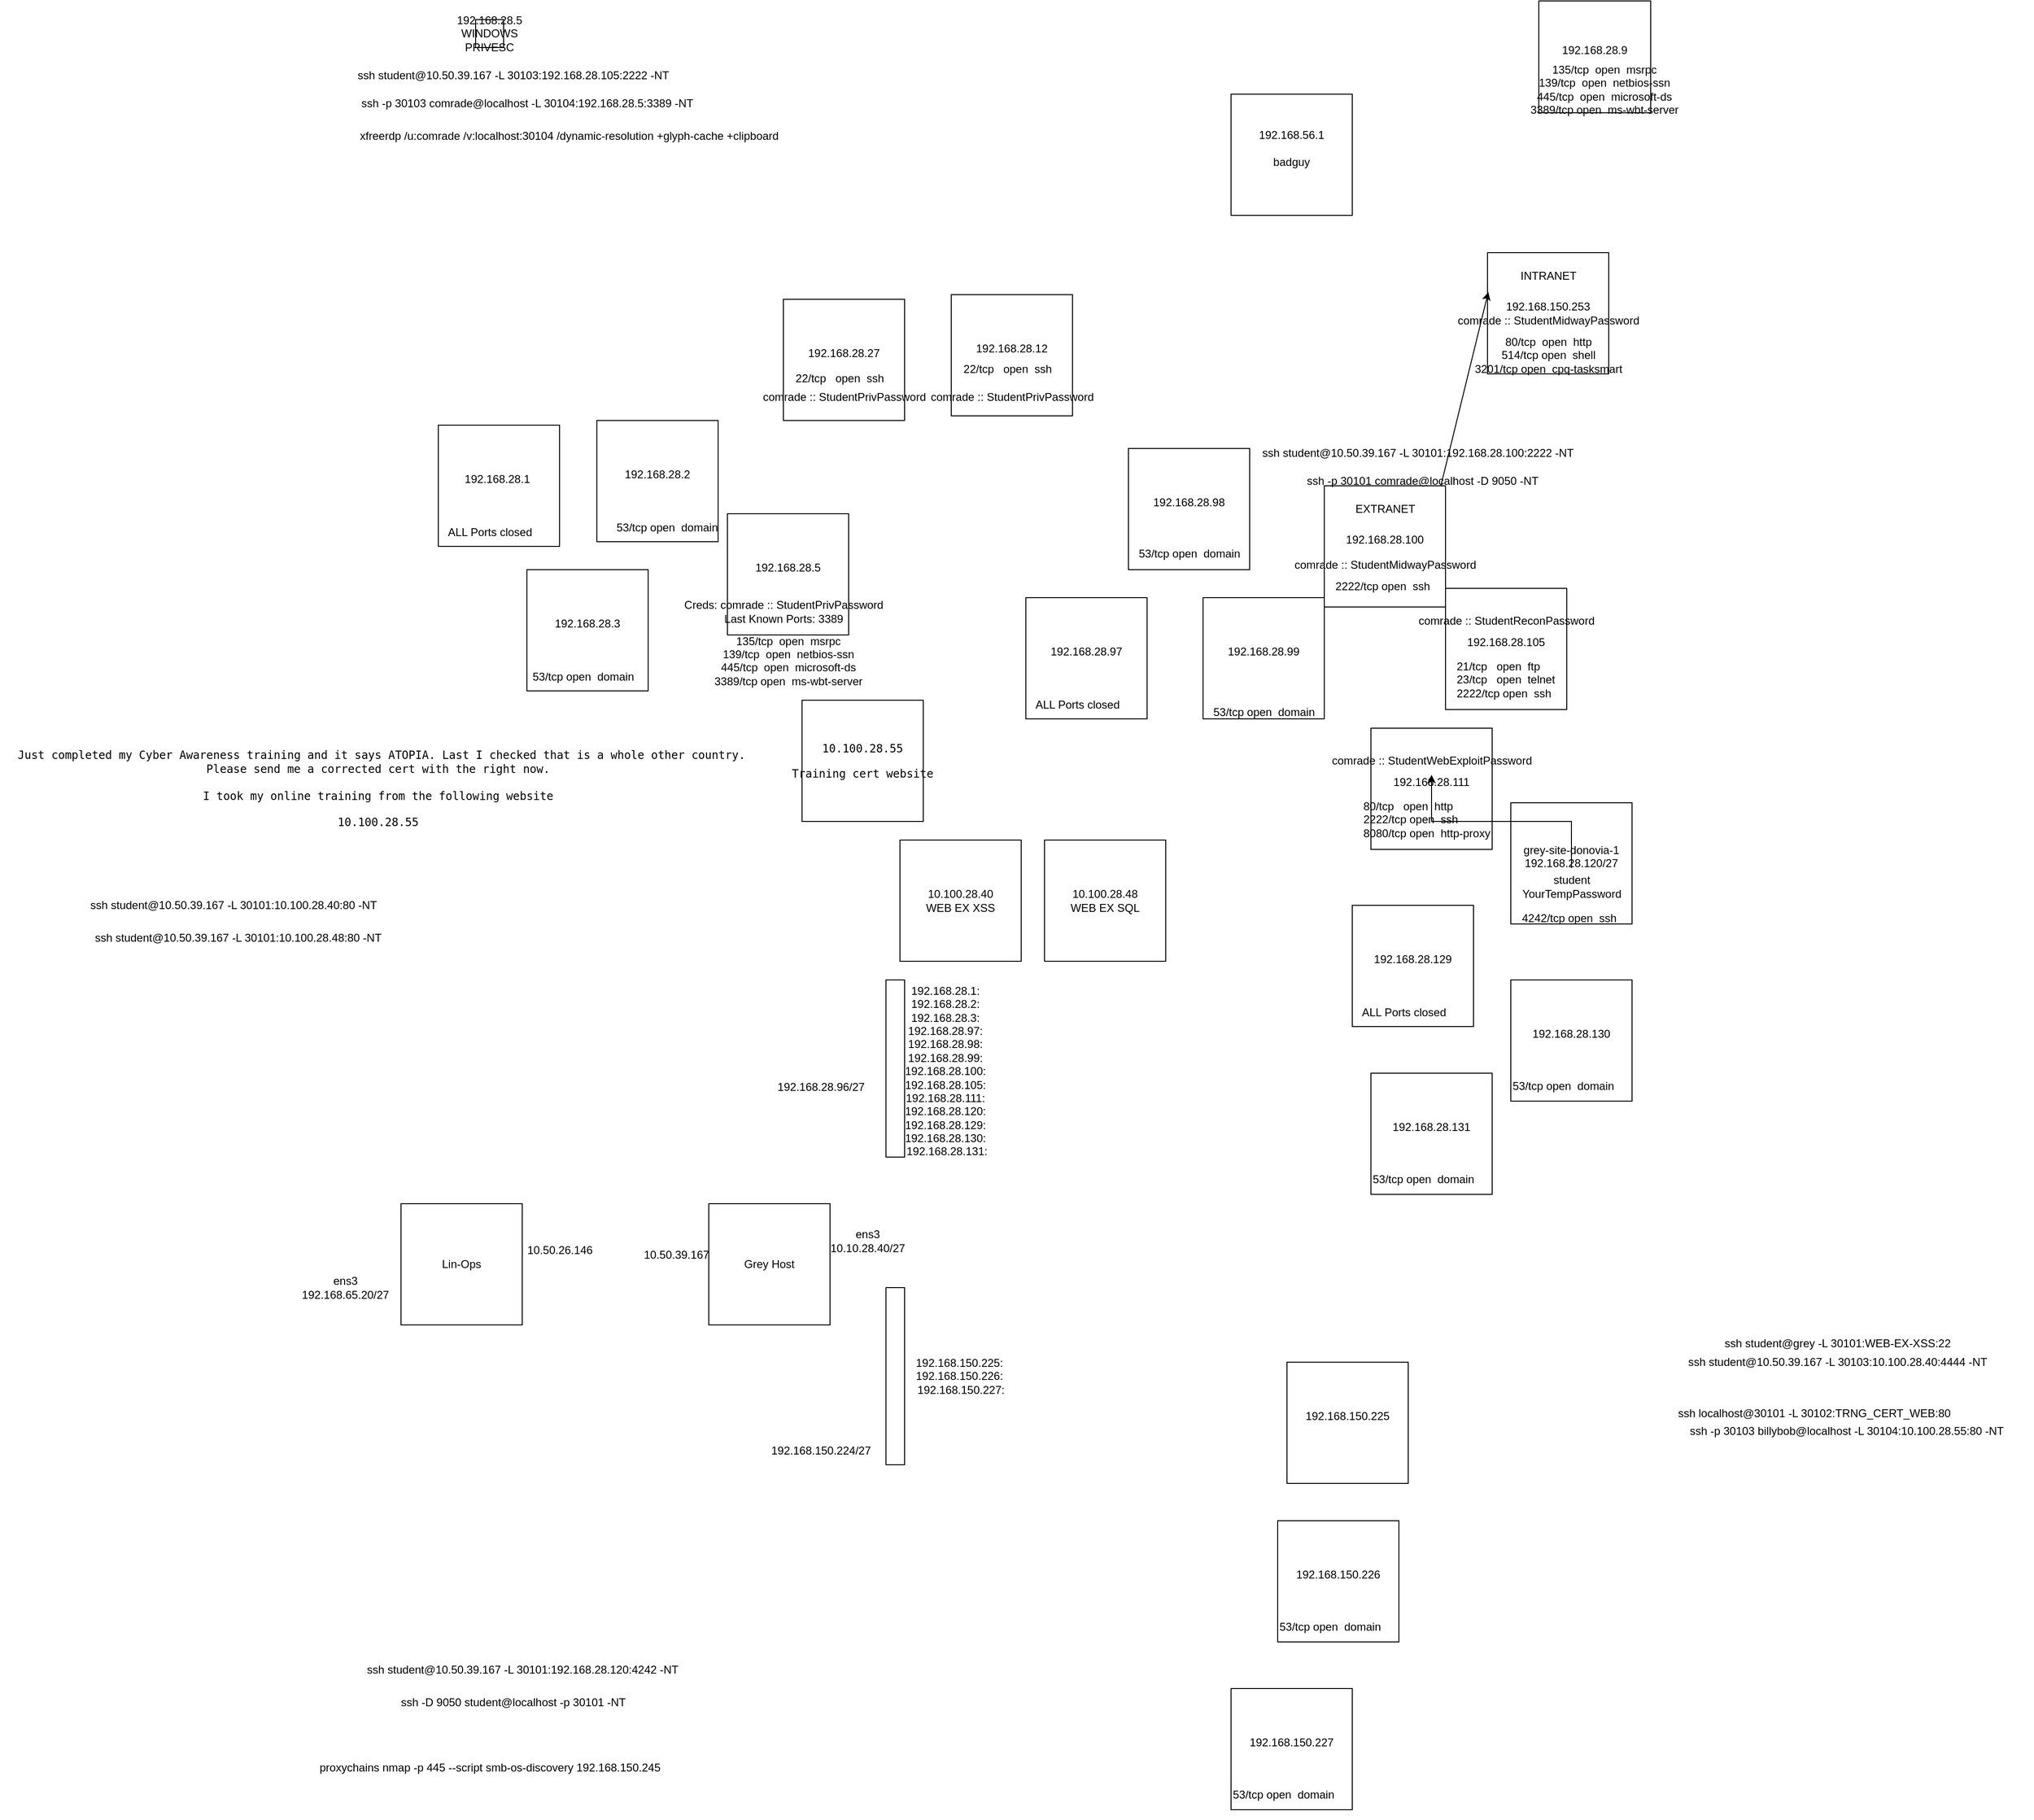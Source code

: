 <mxfile version="20.0.3" type="device"><diagram id="nBiz5xZ20Zb57Wfcp-3p" name="Page-1"><mxGraphModel dx="5075" dy="3713" grid="1" gridSize="10" guides="1" tooltips="1" connect="1" arrows="1" fold="1" page="1" pageScale="1" pageWidth="1100" pageHeight="1700" math="0" shadow="0"><root><mxCell id="0"/><mxCell id="1" parent="0"/><mxCell id="q_dpPqodjdDTJ5ayBCHL-1" value="Lin-Ops" style="whiteSpace=wrap;html=1;aspect=fixed;" parent="1" vertex="1"><mxGeometry x="-40" y="210" width="130" height="130" as="geometry"/></mxCell><mxCell id="q_dpPqodjdDTJ5ayBCHL-2" value="ens3&lt;br&gt;192.168.65.20/27" style="text;html=1;align=center;verticalAlign=middle;resizable=0;points=[];autosize=1;strokeColor=none;fillColor=none;" parent="1" vertex="1"><mxGeometry x="-160" y="280" width="120" height="40" as="geometry"/></mxCell><mxCell id="q_dpPqodjdDTJ5ayBCHL-4" value="Grey Host" style="whiteSpace=wrap;html=1;aspect=fixed;" parent="1" vertex="1"><mxGeometry x="290" y="210" width="130" height="130" as="geometry"/></mxCell><mxCell id="q_dpPqodjdDTJ5ayBCHL-5" value="ens3&lt;br&gt;10.10.28.40/27" style="text;html=1;align=center;verticalAlign=middle;resizable=0;points=[];autosize=1;strokeColor=none;fillColor=none;" parent="1" vertex="1"><mxGeometry x="410" y="230" width="100" height="40" as="geometry"/></mxCell><mxCell id="q_dpPqodjdDTJ5ayBCHL-7" value="&lt;div&gt;192.168.28.1:&amp;nbsp;&lt;/div&gt;&lt;div&gt;192.168.28.2:&amp;nbsp;&lt;/div&gt;&lt;div&gt;192.168.28.3:&amp;nbsp;&lt;/div&gt;&lt;div&gt;192.168.28.97:&amp;nbsp;&lt;/div&gt;&lt;div&gt;192.168.28.98:&amp;nbsp;&lt;/div&gt;&lt;div&gt;192.168.28.99:&amp;nbsp;&lt;/div&gt;&lt;div&gt;192.168.28.100:&amp;nbsp;&lt;/div&gt;&lt;div&gt;192.168.28.105:&amp;nbsp;&lt;/div&gt;&lt;div&gt;&lt;span style=&quot;background-color: initial;&quot;&gt;192.168.28.111:&amp;nbsp;&lt;/span&gt;&lt;/div&gt;&lt;div&gt;192.168.28.120:&amp;nbsp;&lt;/div&gt;&lt;div&gt;192.168.28.129:&amp;nbsp;&lt;/div&gt;&lt;div&gt;192.168.28.130:&amp;nbsp;&lt;/div&gt;&lt;div&gt;192.168.28.131:&lt;/div&gt;&lt;div&gt;&lt;br&gt;&lt;/div&gt;" style="text;html=1;align=center;verticalAlign=middle;resizable=0;points=[];autosize=1;strokeColor=none;fillColor=none;" parent="1" vertex="1"><mxGeometry x="490" y="-30" width="110" height="210" as="geometry"/></mxCell><mxCell id="q_dpPqodjdDTJ5ayBCHL-10" value="" style="rounded=0;whiteSpace=wrap;html=1;" parent="1" vertex="1"><mxGeometry x="480" y="-30" width="20" height="190" as="geometry"/></mxCell><mxCell id="q_dpPqodjdDTJ5ayBCHL-11" value="192.168.28.96/27" style="text;html=1;align=center;verticalAlign=middle;resizable=0;points=[];autosize=1;strokeColor=none;fillColor=none;" parent="1" vertex="1"><mxGeometry x="350" y="70" width="120" height="30" as="geometry"/></mxCell><mxCell id="q_dpPqodjdDTJ5ayBCHL-12" value="" style="rounded=0;whiteSpace=wrap;html=1;" parent="1" vertex="1"><mxGeometry x="480" y="300" width="20" height="190" as="geometry"/></mxCell><mxCell id="q_dpPqodjdDTJ5ayBCHL-13" value="192.168.150.224/27" style="text;html=1;align=center;verticalAlign=middle;resizable=0;points=[];autosize=1;strokeColor=none;fillColor=none;" parent="1" vertex="1"><mxGeometry x="345" y="460" width="130" height="30" as="geometry"/></mxCell><mxCell id="q_dpPqodjdDTJ5ayBCHL-14" value="&lt;div&gt;192.168.150.225:&amp;nbsp;&lt;/div&gt;&lt;div&gt;192.168.150.226:&amp;nbsp;&lt;/div&gt;&lt;div&gt;192.168.150.227:&lt;/div&gt;" style="text;html=1;align=center;verticalAlign=middle;resizable=0;points=[];autosize=1;strokeColor=none;fillColor=none;" parent="1" vertex="1"><mxGeometry x="500" y="365" width="120" height="60" as="geometry"/></mxCell><mxCell id="q_dpPqodjdDTJ5ayBCHL-15" value="&lt;div style=&quot;&quot;&gt;192.168.28.1&amp;nbsp;&lt;/div&gt;&lt;div&gt;&lt;br&gt;&lt;/div&gt;" style="whiteSpace=wrap;html=1;aspect=fixed;" parent="1" vertex="1"><mxGeometry y="-625" width="130" height="130" as="geometry"/></mxCell><mxCell id="q_dpPqodjdDTJ5ayBCHL-16" value="&lt;div style=&quot;&quot;&gt;192.168.28.2&lt;/div&gt;&lt;div&gt;&lt;br&gt;&lt;/div&gt;" style="whiteSpace=wrap;html=1;aspect=fixed;" parent="1" vertex="1"><mxGeometry x="170" y="-630" width="130" height="130" as="geometry"/></mxCell><mxCell id="q_dpPqodjdDTJ5ayBCHL-17" value="&lt;div style=&quot;&quot;&gt;192.168.28.3&lt;/div&gt;&lt;div&gt;&lt;br&gt;&lt;/div&gt;" style="whiteSpace=wrap;html=1;aspect=fixed;" parent="1" vertex="1"><mxGeometry x="95" y="-470" width="130" height="130" as="geometry"/></mxCell><mxCell id="q_dpPqodjdDTJ5ayBCHL-18" value="&lt;div style=&quot;&quot;&gt;192.168.28.97&lt;/div&gt;&lt;div&gt;&lt;br&gt;&lt;/div&gt;" style="whiteSpace=wrap;html=1;aspect=fixed;" parent="1" vertex="1"><mxGeometry x="630" y="-440" width="130" height="130" as="geometry"/></mxCell><mxCell id="q_dpPqodjdDTJ5ayBCHL-19" value="&lt;div style=&quot;&quot;&gt;192.168.28.98&lt;/div&gt;&lt;div&gt;&lt;br&gt;&lt;/div&gt;" style="whiteSpace=wrap;html=1;aspect=fixed;" parent="1" vertex="1"><mxGeometry x="740" y="-600" width="130" height="130" as="geometry"/></mxCell><mxCell id="q_dpPqodjdDTJ5ayBCHL-20" value="&lt;div style=&quot;&quot;&gt;192.168.28.99&lt;/div&gt;&lt;div&gt;&lt;br&gt;&lt;/div&gt;" style="whiteSpace=wrap;html=1;aspect=fixed;" parent="1" vertex="1"><mxGeometry x="820" y="-440" width="130" height="130" as="geometry"/></mxCell><mxCell id="q_dpPqodjdDTJ5ayBCHL-21" value="&lt;div style=&quot;&quot;&gt;192.168.28.100&lt;/div&gt;&lt;div&gt;&lt;br&gt;&lt;/div&gt;" style="whiteSpace=wrap;html=1;aspect=fixed;" parent="1" vertex="1"><mxGeometry x="950" y="-560" width="130" height="130" as="geometry"/></mxCell><mxCell id="q_dpPqodjdDTJ5ayBCHL-22" value="&lt;div style=&quot;&quot;&gt;192.168.28.105&lt;/div&gt;&lt;div&gt;&lt;br&gt;&lt;/div&gt;" style="whiteSpace=wrap;html=1;aspect=fixed;" parent="1" vertex="1"><mxGeometry x="1080" y="-450" width="130" height="130" as="geometry"/></mxCell><mxCell id="q_dpPqodjdDTJ5ayBCHL-23" value="&lt;div style=&quot;&quot;&gt;192.168.28.111&lt;/div&gt;&lt;div&gt;&lt;br&gt;&lt;/div&gt;" style="whiteSpace=wrap;html=1;aspect=fixed;" parent="1" vertex="1"><mxGeometry x="1000" y="-300" width="130" height="130" as="geometry"/></mxCell><mxCell id="q_dpPqodjdDTJ5ayBCHL-24" value="&lt;div style=&quot;&quot;&gt;grey-site-donovia-1&lt;br&gt;&lt;/div&gt;&lt;div style=&quot;&quot;&gt;192.168.28.120/27&lt;br&gt;&lt;/div&gt;&lt;div style=&quot;&quot;&gt;&lt;br&gt;&lt;/div&gt;" style="whiteSpace=wrap;html=1;aspect=fixed;" parent="1" vertex="1"><mxGeometry x="1150" y="-220" width="130" height="130" as="geometry"/></mxCell><mxCell id="q_dpPqodjdDTJ5ayBCHL-25" value="&lt;div style=&quot;&quot;&gt;192.168.28.129&lt;/div&gt;&lt;div&gt;&lt;br&gt;&lt;/div&gt;" style="whiteSpace=wrap;html=1;aspect=fixed;" parent="1" vertex="1"><mxGeometry x="980" y="-110" width="130" height="130" as="geometry"/></mxCell><mxCell id="q_dpPqodjdDTJ5ayBCHL-26" value="&lt;div style=&quot;&quot;&gt;192.168.28.130&lt;/div&gt;&lt;div&gt;&lt;br&gt;&lt;/div&gt;" style="whiteSpace=wrap;html=1;aspect=fixed;" parent="1" vertex="1"><mxGeometry x="1150" y="-30" width="130" height="130" as="geometry"/></mxCell><mxCell id="q_dpPqodjdDTJ5ayBCHL-27" value="&lt;div style=&quot;&quot;&gt;192.168.28.131&lt;/div&gt;&lt;div&gt;&lt;br&gt;&lt;/div&gt;" style="whiteSpace=wrap;html=1;aspect=fixed;" parent="1" vertex="1"><mxGeometry x="1000" y="70" width="130" height="130" as="geometry"/></mxCell><mxCell id="q_dpPqodjdDTJ5ayBCHL-28" value="&lt;div style=&quot;&quot;&gt;192.168.150.225&lt;/div&gt;&lt;div&gt;&lt;br&gt;&lt;/div&gt;" style="whiteSpace=wrap;html=1;aspect=fixed;" parent="1" vertex="1"><mxGeometry x="910" y="380" width="130" height="130" as="geometry"/></mxCell><mxCell id="q_dpPqodjdDTJ5ayBCHL-29" value="&lt;div style=&quot;&quot;&gt;192.168.150.226&lt;/div&gt;&lt;div&gt;&lt;br&gt;&lt;/div&gt;" style="whiteSpace=wrap;html=1;aspect=fixed;" parent="1" vertex="1"><mxGeometry x="900" y="550" width="130" height="130" as="geometry"/></mxCell><mxCell id="q_dpPqodjdDTJ5ayBCHL-30" value="&lt;div style=&quot;&quot;&gt;192.168.150.227&lt;/div&gt;&lt;div&gt;&lt;br&gt;&lt;/div&gt;" style="whiteSpace=wrap;html=1;aspect=fixed;" parent="1" vertex="1"><mxGeometry x="850" y="730" width="130" height="130" as="geometry"/></mxCell><mxCell id="q_dpPqodjdDTJ5ayBCHL-31" value="53/tcp open&amp;nbsp; domain" style="text;html=1;align=center;verticalAlign=middle;resizable=0;points=[];autosize=1;strokeColor=none;fillColor=none;" parent="1" vertex="1"><mxGeometry x="180" y="-530" width="130" height="30" as="geometry"/></mxCell><mxCell id="q_dpPqodjdDTJ5ayBCHL-32" value="53/tcp open&amp;nbsp; domain" style="text;html=1;align=center;verticalAlign=middle;resizable=0;points=[];autosize=1;strokeColor=none;fillColor=none;" parent="1" vertex="1"><mxGeometry x="90" y="-370" width="130" height="30" as="geometry"/></mxCell><mxCell id="q_dpPqodjdDTJ5ayBCHL-33" value="ALL Ports closed" style="text;html=1;align=center;verticalAlign=middle;resizable=0;points=[];autosize=1;strokeColor=none;fillColor=none;" parent="1" vertex="1"><mxGeometry y="-525" width="110" height="30" as="geometry"/></mxCell><mxCell id="q_dpPqodjdDTJ5ayBCHL-34" value="ALL Ports closed" style="text;html=1;align=center;verticalAlign=middle;resizable=0;points=[];autosize=1;strokeColor=none;fillColor=none;" parent="1" vertex="1"><mxGeometry x="630" y="-340" width="110" height="30" as="geometry"/></mxCell><mxCell id="q_dpPqodjdDTJ5ayBCHL-35" value="&lt;div&gt;53/tcp open&amp;nbsp; domain&lt;/div&gt;&lt;div&gt;&lt;br&gt;&lt;/div&gt;" style="text;html=1;align=center;verticalAlign=middle;resizable=0;points=[];autosize=1;strokeColor=none;fillColor=none;" parent="1" vertex="1"><mxGeometry x="740" y="-500" width="130" height="40" as="geometry"/></mxCell><mxCell id="q_dpPqodjdDTJ5ayBCHL-36" value="&lt;div&gt;53/tcp open&amp;nbsp; domain&lt;/div&gt;&lt;div&gt;&lt;br&gt;&lt;/div&gt;" style="text;html=1;align=center;verticalAlign=middle;resizable=0;points=[];autosize=1;strokeColor=none;fillColor=none;" parent="1" vertex="1"><mxGeometry x="820" y="-330" width="130" height="40" as="geometry"/></mxCell><mxCell id="q_dpPqodjdDTJ5ayBCHL-37" value="&lt;br&gt;2222/tcp open&amp;nbsp; ssh" style="text;whiteSpace=wrap;html=1;" parent="1" vertex="1"><mxGeometry x="960" y="-480" width="190" height="40" as="geometry"/></mxCell><mxCell id="q_dpPqodjdDTJ5ayBCHL-38" value="21/tcp&amp;nbsp; &amp;nbsp;open&amp;nbsp; ftp&lt;br&gt;23/tcp&amp;nbsp; &amp;nbsp;open&amp;nbsp; telnet&lt;br&gt;2222/tcp open&amp;nbsp; ssh" style="text;whiteSpace=wrap;html=1;" parent="1" vertex="1"><mxGeometry x="1090" y="-380" width="190" height="70" as="geometry"/></mxCell><mxCell id="q_dpPqodjdDTJ5ayBCHL-39" value="80/tcp&amp;nbsp; &amp;nbsp;open&amp;nbsp; http&lt;br&gt;2222/tcp open&amp;nbsp; ssh&lt;br&gt;8080/tcp open&amp;nbsp; http-proxy" style="text;whiteSpace=wrap;html=1;" parent="1" vertex="1"><mxGeometry x="990" y="-230" width="190" height="70" as="geometry"/></mxCell><mxCell id="q_dpPqodjdDTJ5ayBCHL-40" value="4242/tcp open&amp;nbsp; ssh" style="text;whiteSpace=wrap;html=1;" parent="1" vertex="1"><mxGeometry x="1160" y="-110" width="190" height="40" as="geometry"/></mxCell><mxCell id="q_dpPqodjdDTJ5ayBCHL-41" value="ALL Ports closed" style="text;html=1;align=center;verticalAlign=middle;resizable=0;points=[];autosize=1;strokeColor=none;fillColor=none;" parent="1" vertex="1"><mxGeometry x="980" y="-10" width="110" height="30" as="geometry"/></mxCell><mxCell id="q_dpPqodjdDTJ5ayBCHL-42" value="53/tcp open  domain" style="text;whiteSpace=wrap;html=1;" parent="1" vertex="1"><mxGeometry x="1150" y="70" width="140" height="40" as="geometry"/></mxCell><mxCell id="q_dpPqodjdDTJ5ayBCHL-43" value="53/tcp open  domain" style="text;whiteSpace=wrap;html=1;" parent="1" vertex="1"><mxGeometry x="1000" y="170" width="140" height="40" as="geometry"/></mxCell><mxCell id="q_dpPqodjdDTJ5ayBCHL-44" value="53/tcp open  domain" style="text;whiteSpace=wrap;html=1;" parent="1" vertex="1"><mxGeometry x="900" y="650" width="140" height="40" as="geometry"/></mxCell><mxCell id="q_dpPqodjdDTJ5ayBCHL-45" value="53/tcp open  domain" style="text;whiteSpace=wrap;html=1;" parent="1" vertex="1"><mxGeometry x="850" y="830" width="140" height="40" as="geometry"/></mxCell><mxCell id="q_dpPqodjdDTJ5ayBCHL-60" value="" style="edgeStyle=orthogonalEdgeStyle;rounded=0;orthogonalLoop=1;jettySize=auto;html=1;" parent="1" source="q_dpPqodjdDTJ5ayBCHL-46" target="q_dpPqodjdDTJ5ayBCHL-58" edge="1"><mxGeometry relative="1" as="geometry"/></mxCell><mxCell id="q_dpPqodjdDTJ5ayBCHL-46" value="student&lt;br&gt;YourTempPassword" style="text;html=1;align=center;verticalAlign=middle;resizable=0;points=[];autosize=1;strokeColor=none;fillColor=none;" parent="1" vertex="1"><mxGeometry x="1150" y="-150" width="130" height="40" as="geometry"/></mxCell><mxCell id="q_dpPqodjdDTJ5ayBCHL-49" value="&lt;div style=&quot;&quot;&gt;192.168.28.5&lt;/div&gt;&lt;div&gt;&lt;br&gt;&lt;/div&gt;" style="whiteSpace=wrap;html=1;aspect=fixed;" parent="1" vertex="1"><mxGeometry x="310" y="-530" width="130" height="130" as="geometry"/></mxCell><mxCell id="q_dpPqodjdDTJ5ayBCHL-50" value="&lt;div style=&quot;&quot;&gt;192.168.28.9&lt;/div&gt;&lt;div&gt;&lt;br&gt;&lt;/div&gt;" style="whiteSpace=wrap;html=1;aspect=fixed;" parent="1" vertex="1"><mxGeometry x="1180" y="-1080" width="120" height="120" as="geometry"/></mxCell><mxCell id="q_dpPqodjdDTJ5ayBCHL-51" value="&lt;div style=&quot;&quot;&gt;192.168.28.12&lt;/div&gt;&lt;div&gt;&lt;br&gt;&lt;/div&gt;" style="whiteSpace=wrap;html=1;aspect=fixed;" parent="1" vertex="1"><mxGeometry x="550" y="-765" width="130" height="130" as="geometry"/></mxCell><mxCell id="q_dpPqodjdDTJ5ayBCHL-52" value="&lt;div style=&quot;&quot;&gt;192.168.28.27&lt;/div&gt;&lt;div&gt;&lt;br&gt;&lt;/div&gt;" style="whiteSpace=wrap;html=1;aspect=fixed;" parent="1" vertex="1"><mxGeometry x="370" y="-760" width="130" height="130" as="geometry"/></mxCell><mxCell id="q_dpPqodjdDTJ5ayBCHL-54" value="10.50.39.167" style="text;html=1;align=center;verticalAlign=middle;resizable=0;points=[];autosize=1;strokeColor=none;fillColor=none;" parent="1" vertex="1"><mxGeometry x="210" y="250" width="90" height="30" as="geometry"/></mxCell><mxCell id="q_dpPqodjdDTJ5ayBCHL-55" value="10.50.26.146" style="text;html=1;align=center;verticalAlign=middle;resizable=0;points=[];autosize=1;strokeColor=none;fillColor=none;" parent="1" vertex="1"><mxGeometry x="85" y="245" width="90" height="30" as="geometry"/></mxCell><mxCell id="q_dpPqodjdDTJ5ayBCHL-56" value="ssh student@10.50.39.167 -L 30101:10.100.28.48:80 -NT" style="text;html=1;align=center;verticalAlign=middle;resizable=0;points=[];autosize=1;strokeColor=none;fillColor=none;" parent="1" vertex="1"><mxGeometry x="-380" y="-90" width="330" height="30" as="geometry"/></mxCell><mxCell id="q_dpPqodjdDTJ5ayBCHL-57" value="ssh student@10.50.39.167 -L 30101:10.100.28.40:80 -NT" style="text;html=1;align=center;verticalAlign=middle;resizable=0;points=[];autosize=1;strokeColor=none;fillColor=none;" parent="1" vertex="1"><mxGeometry x="-385" y="-125" width="330" height="30" as="geometry"/></mxCell><mxCell id="q_dpPqodjdDTJ5ayBCHL-58" value="comrade :: StudentWebExploitPassword" style="text;html=1;align=center;verticalAlign=middle;resizable=0;points=[];autosize=1;strokeColor=none;fillColor=none;" parent="1" vertex="1"><mxGeometry x="945" y="-280" width="240" height="30" as="geometry"/></mxCell><mxCell id="q_dpPqodjdDTJ5ayBCHL-59" value="comrade :: StudentReconPassword" style="text;html=1;align=center;verticalAlign=middle;resizable=0;points=[];autosize=1;strokeColor=none;fillColor=none;" parent="1" vertex="1"><mxGeometry x="1040" y="-430" width="210" height="30" as="geometry"/></mxCell><mxCell id="q_dpPqodjdDTJ5ayBCHL-61" value="ssh student@10.50.39.167 -L 30101:192.168.28.120:4242 -NT" style="text;html=1;align=center;verticalAlign=middle;resizable=0;points=[];autosize=1;strokeColor=none;fillColor=none;" parent="1" vertex="1"><mxGeometry x="-90" y="695" width="360" height="30" as="geometry"/></mxCell><mxCell id="q_dpPqodjdDTJ5ayBCHL-62" value="ssh -D 9050 student@localhost -p 30101 -NT" style="text;html=1;align=center;verticalAlign=middle;resizable=0;points=[];autosize=1;strokeColor=none;fillColor=none;" parent="1" vertex="1"><mxGeometry x="-50" y="730" width="260" height="30" as="geometry"/></mxCell><mxCell id="q_dpPqodjdDTJ5ayBCHL-63" value="proxychains nmap -p 445 --script smb-os-discovery 192.168.150.245" style="text;html=1;align=center;verticalAlign=middle;resizable=0;points=[];autosize=1;strokeColor=none;fillColor=none;" parent="1" vertex="1"><mxGeometry x="-140" y="800" width="390" height="30" as="geometry"/></mxCell><mxCell id="q_dpPqodjdDTJ5ayBCHL-64" value="&lt;pre&gt; Just completed my Cyber Awareness training and it says ATOPIA. Last I checked that is a whole other country.&lt;br/&gt;Please send me a corrected cert with the right now.&lt;br/&gt;&lt;br/&gt;I took my online training from the following website&lt;br/&gt;&lt;br/&gt;10.100.28.55&lt;/pre&gt;" style="text;html=1;align=center;verticalAlign=middle;resizable=0;points=[];autosize=1;strokeColor=none;fillColor=none;" parent="1" vertex="1"><mxGeometry x="-470" y="-295" width="810" height="120" as="geometry"/></mxCell><mxCell id="q_dpPqodjdDTJ5ayBCHL-65" value="&lt;div style=&quot;&quot;&gt;10.100.28.40&lt;br&gt;&lt;/div&gt;&lt;div style=&quot;&quot;&gt;WEB EX XSS&lt;/div&gt;" style="whiteSpace=wrap;html=1;aspect=fixed;" parent="1" vertex="1"><mxGeometry x="495" y="-180" width="130" height="130" as="geometry"/></mxCell><mxCell id="q_dpPqodjdDTJ5ayBCHL-66" value="&lt;div style=&quot;&quot;&gt;10.100.28.48&lt;br&gt;&lt;/div&gt;&lt;div style=&quot;&quot;&gt;WEB EX SQL&lt;/div&gt;" style="whiteSpace=wrap;html=1;aspect=fixed;" parent="1" vertex="1"><mxGeometry x="650" y="-180" width="130" height="130" as="geometry"/></mxCell><mxCell id="q_dpPqodjdDTJ5ayBCHL-67" value="&lt;div style=&quot;&quot;&gt;&lt;pre&gt;10.100.28.55&lt;/pre&gt;&lt;pre&gt;Training cert website&lt;/pre&gt;&lt;/div&gt;" style="whiteSpace=wrap;html=1;aspect=fixed;" parent="1" vertex="1"><mxGeometry x="390" y="-330" width="130" height="130" as="geometry"/></mxCell><mxCell id="q_dpPqodjdDTJ5ayBCHL-68" value="ssh student@grey -L 30101:WEB-EX-XSS:22" style="text;html=1;align=center;verticalAlign=middle;resizable=0;points=[];autosize=1;strokeColor=none;fillColor=none;" parent="1" vertex="1"><mxGeometry x="1365" y="345" width="270" height="30" as="geometry"/></mxCell><mxCell id="q_dpPqodjdDTJ5ayBCHL-69" value="ssh localhost@30101 -L 30102:TRNG_CERT_WEB:80" style="text;html=1;align=center;verticalAlign=middle;resizable=0;points=[];autosize=1;strokeColor=none;fillColor=none;" parent="1" vertex="1"><mxGeometry x="1315" y="420" width="320" height="30" as="geometry"/></mxCell><mxCell id="q_dpPqodjdDTJ5ayBCHL-70" value="ssh student@10.50.39.167 -L 30103:10.100.28.40:4444 -NT" style="text;html=1;align=center;verticalAlign=middle;resizable=0;points=[];autosize=1;strokeColor=none;fillColor=none;" parent="1" vertex="1"><mxGeometry x="1330" y="365" width="340" height="30" as="geometry"/></mxCell><mxCell id="q_dpPqodjdDTJ5ayBCHL-71" value="ssh -p 30103 billybob@localhost -L 30104:10.100.28.55:80 -NT" style="text;whiteSpace=wrap;html=1;" parent="1" vertex="1"><mxGeometry x="1340" y="440" width="370" height="40" as="geometry"/></mxCell><mxCell id="q_dpPqodjdDTJ5ayBCHL-73" value="comrade :: StudentMidwayPassword" style="text;html=1;align=center;verticalAlign=middle;resizable=0;points=[];autosize=1;strokeColor=none;fillColor=none;" parent="1" vertex="1"><mxGeometry x="905" y="-490" width="220" height="30" as="geometry"/></mxCell><mxCell id="q_dpPqodjdDTJ5ayBCHL-74" value="&lt;div&gt;135/tcp&amp;nbsp; open&amp;nbsp; msrpc&lt;/div&gt;&lt;div&gt;139/tcp&amp;nbsp; open&amp;nbsp; netbios-ssn&lt;/div&gt;&lt;div&gt;445/tcp&amp;nbsp; open&amp;nbsp; microsoft-ds&lt;/div&gt;&lt;div&gt;3389/tcp open&amp;nbsp; ms-wbt-server&lt;/div&gt;" style="text;html=1;align=center;verticalAlign=middle;resizable=0;points=[];autosize=1;strokeColor=none;fillColor=none;" parent="1" vertex="1"><mxGeometry x="1160" y="-1020" width="180" height="70" as="geometry"/></mxCell><mxCell id="q_dpPqodjdDTJ5ayBCHL-75" value="ssh student@10.50.39.167 -L 30101:192.168.28.100:2222 -NT" style="text;html=1;align=center;verticalAlign=middle;resizable=0;points=[];autosize=1;strokeColor=none;fillColor=none;" parent="1" vertex="1"><mxGeometry x="870" y="-610" width="360" height="30" as="geometry"/></mxCell><mxCell id="q_dpPqodjdDTJ5ayBCHL-76" value="ssh -p 30101 comrade@localhost -D 9050 -NT" style="text;html=1;align=center;verticalAlign=middle;resizable=0;points=[];autosize=1;strokeColor=none;fillColor=none;" parent="1" vertex="1"><mxGeometry x="920" y="-580" width="270" height="30" as="geometry"/></mxCell><mxCell id="q_dpPqodjdDTJ5ayBCHL-77" value="&lt;div style=&quot;&quot;&gt;192.168.150.253&lt;/div&gt;&lt;div&gt;&lt;br&gt;&lt;/div&gt;" style="whiteSpace=wrap;html=1;aspect=fixed;" parent="1" vertex="1"><mxGeometry x="1125" y="-810" width="130" height="130" as="geometry"/></mxCell><mxCell id="q_dpPqodjdDTJ5ayBCHL-79" value="&lt;div&gt;80/tcp&amp;nbsp; open&amp;nbsp; http&lt;/div&gt;&lt;div&gt;514/tcp open&amp;nbsp; shell&lt;/div&gt;&lt;div&gt;3201/tcp open&amp;nbsp; cpq-tasksmart&lt;br&gt;&lt;/div&gt;" style="text;html=1;align=center;verticalAlign=middle;resizable=0;points=[];autosize=1;strokeColor=none;fillColor=none;" parent="1" vertex="1"><mxGeometry x="1100" y="-730" width="180" height="60" as="geometry"/></mxCell><mxCell id="q_dpPqodjdDTJ5ayBCHL-81" value="comrade :: StudentMidwayPassword&lt;br&gt;&amp;nbsp;&amp;nbsp;" style="text;html=1;align=center;verticalAlign=middle;resizable=0;points=[];autosize=1;strokeColor=none;fillColor=none;" parent="1" vertex="1"><mxGeometry x="1080" y="-750" width="220" height="40" as="geometry"/></mxCell><mxCell id="q_dpPqodjdDTJ5ayBCHL-82" value="" style="endArrow=classic;html=1;rounded=0;entryX=0.007;entryY=0.324;entryDx=0;entryDy=0;entryPerimeter=0;" parent="1" target="q_dpPqodjdDTJ5ayBCHL-77" edge="1"><mxGeometry width="50" height="50" relative="1" as="geometry"><mxPoint x="1075" y="-560" as="sourcePoint"/><mxPoint x="1125" y="-610" as="targetPoint"/></mxGeometry></mxCell><mxCell id="q_dpPqodjdDTJ5ayBCHL-83" value="&lt;div style=&quot;&quot;&gt;192.168.56.1&lt;/div&gt;&lt;div style=&quot;&quot;&gt;&lt;br&gt;&lt;/div&gt;&lt;div style=&quot;&quot;&gt;badguy&lt;/div&gt;&lt;div&gt;&lt;br&gt;&lt;/div&gt;" style="whiteSpace=wrap;html=1;aspect=fixed;" parent="1" vertex="1"><mxGeometry x="850" y="-980" width="130" height="130" as="geometry"/></mxCell><mxCell id="q_dpPqodjdDTJ5ayBCHL-84" value="INTRANET" style="text;html=1;align=center;verticalAlign=middle;resizable=0;points=[];autosize=1;strokeColor=none;fillColor=none;" parent="1" vertex="1"><mxGeometry x="1150" y="-800" width="80" height="30" as="geometry"/></mxCell><mxCell id="q_dpPqodjdDTJ5ayBCHL-85" value="EXTRANET" style="text;html=1;align=center;verticalAlign=middle;resizable=0;points=[];autosize=1;strokeColor=none;fillColor=none;" parent="1" vertex="1"><mxGeometry x="970" y="-550" width="90" height="30" as="geometry"/></mxCell><mxCell id="q_dpPqodjdDTJ5ayBCHL-86" value="&lt;div&gt;Creds: comrade :: StudentPrivPassword&lt;/div&gt;&lt;div&gt;Last Known Ports: 3389&lt;/div&gt;" style="text;html=1;align=center;verticalAlign=middle;resizable=0;points=[];autosize=1;strokeColor=none;fillColor=none;" parent="1" vertex="1"><mxGeometry x="250" y="-445" width="240" height="40" as="geometry"/></mxCell><mxCell id="q_dpPqodjdDTJ5ayBCHL-87" value="comrade :: StudentPrivPassword" style="text;html=1;align=center;verticalAlign=middle;resizable=0;points=[];autosize=1;strokeColor=none;fillColor=none;" parent="1" vertex="1"><mxGeometry x="335" y="-670" width="200" height="30" as="geometry"/></mxCell><mxCell id="q_dpPqodjdDTJ5ayBCHL-88" value="comrade :: StudentPrivPassword" style="text;html=1;align=center;verticalAlign=middle;resizable=0;points=[];autosize=1;strokeColor=none;fillColor=none;" parent="1" vertex="1"><mxGeometry x="515" y="-670" width="200" height="30" as="geometry"/></mxCell><mxCell id="faWhewrCzSkbJq-T3OMa-1" value="&lt;span style=&quot;text-align: left;&quot;&gt;22/tcp&amp;nbsp; &amp;nbsp;open&amp;nbsp; ssh&lt;/span&gt;" style="text;html=1;align=center;verticalAlign=middle;resizable=0;points=[];autosize=1;strokeColor=none;fillColor=none;" vertex="1" parent="1"><mxGeometry x="550" y="-700" width="120" height="30" as="geometry"/></mxCell><mxCell id="faWhewrCzSkbJq-T3OMa-2" value="&lt;span style=&quot;text-align: left;&quot;&gt;22/tcp&amp;nbsp; &amp;nbsp;open&amp;nbsp; ssh&lt;/span&gt;" style="text;html=1;align=center;verticalAlign=middle;resizable=0;points=[];autosize=1;strokeColor=none;fillColor=none;" vertex="1" parent="1"><mxGeometry x="370" y="-690" width="120" height="30" as="geometry"/></mxCell><mxCell id="faWhewrCzSkbJq-T3OMa-3" value="&lt;div&gt;135/tcp&amp;nbsp; open&amp;nbsp; msrpc&lt;/div&gt;&lt;div&gt;139/tcp&amp;nbsp; open&amp;nbsp; netbios-ssn&lt;/div&gt;&lt;div&gt;445/tcp&amp;nbsp; open&amp;nbsp; microsoft-ds&lt;/div&gt;&lt;div&gt;3389/tcp open&amp;nbsp; ms-wbt-server&lt;/div&gt;&lt;div&gt;&lt;br&gt;&lt;/div&gt;" style="text;html=1;align=center;verticalAlign=middle;resizable=0;points=[];autosize=1;strokeColor=none;fillColor=none;" vertex="1" parent="1"><mxGeometry x="285" y="-410" width="180" height="90" as="geometry"/></mxCell><mxCell id="faWhewrCzSkbJq-T3OMa-4" value="ssh student@10.50.39.167 -L 30103:192.168.28.105:2222 -NT" style="text;html=1;align=center;verticalAlign=middle;resizable=0;points=[];autosize=1;strokeColor=none;fillColor=none;" vertex="1" parent="1"><mxGeometry x="-100" y="-1015" width="360" height="30" as="geometry"/></mxCell><mxCell id="faWhewrCzSkbJq-T3OMa-5" value="ssh -p 30103 comrade@localhost -L 30104:192.168.28.5:3389 -NT" style="text;html=1;align=center;verticalAlign=middle;resizable=0;points=[];autosize=1;strokeColor=none;fillColor=none;" vertex="1" parent="1"><mxGeometry x="-95" y="-985" width="380" height="30" as="geometry"/></mxCell><mxCell id="faWhewrCzSkbJq-T3OMa-6" value="xfreerdp /u:comrade /v:localhost:30104 /dynamic-resolution +glyph-cache +clipboard" style="text;html=1;align=center;verticalAlign=middle;resizable=0;points=[];autosize=1;strokeColor=none;fillColor=none;" vertex="1" parent="1"><mxGeometry x="-95" y="-950" width="470" height="30" as="geometry"/></mxCell><mxCell id="faWhewrCzSkbJq-T3OMa-7" value="&lt;div style=&quot;&quot;&gt;192.168.28.5&lt;/div&gt;&lt;div&gt;WINDOWS PRIVESC&lt;/div&gt;" style="whiteSpace=wrap;html=1;aspect=fixed;" vertex="1" parent="1"><mxGeometry x="40" y="-1060" width="30" height="30" as="geometry"/></mxCell></root></mxGraphModel></diagram></mxfile>